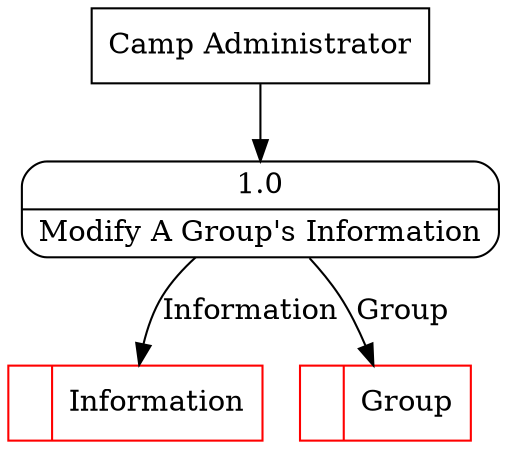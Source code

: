 digraph dfd2{ 
node[shape=record]
200 [label="<f0>  |<f1> Information " color=red];
201 [label="<f0>  |<f1> Group " color=red];
202 [label="Camp Administrator" shape=box];
203 [label="{<f0> 1.0|<f1> Modify A Group's Information }" shape=Mrecord];
202 -> 203
203 -> 200 [label="Information"]
203 -> 201 [label="Group"]
}